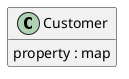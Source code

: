 @startuml
hide <<Path>> circle
hide <<Response>> circle
hide <<Parameter>> circle
hide empty methods
hide empty fields
set namespaceSeparator none

class "Customer" {
  {field} property : map
}

@enduml
